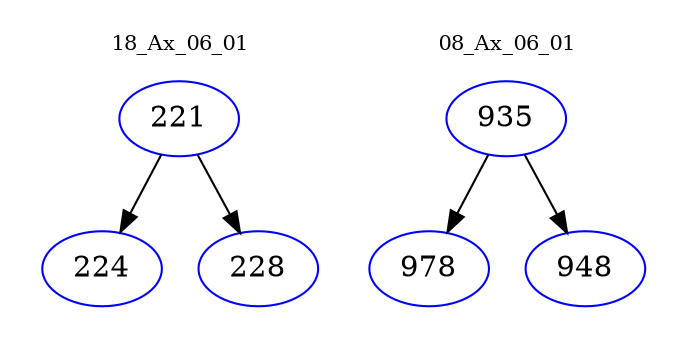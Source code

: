 digraph{
subgraph cluster_0 {
color = white
label = "18_Ax_06_01";
fontsize=10;
T0_221 [label="221", color="blue"]
T0_221 -> T0_224 [color="black"]
T0_224 [label="224", color="blue"]
T0_221 -> T0_228 [color="black"]
T0_228 [label="228", color="blue"]
}
subgraph cluster_1 {
color = white
label = "08_Ax_06_01";
fontsize=10;
T1_935 [label="935", color="blue"]
T1_935 -> T1_978 [color="black"]
T1_978 [label="978", color="blue"]
T1_935 -> T1_948 [color="black"]
T1_948 [label="948", color="blue"]
}
}
